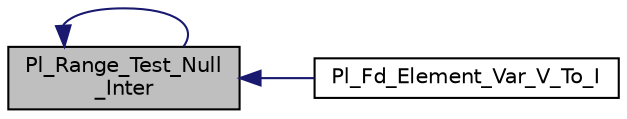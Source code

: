 digraph "Pl_Range_Test_Null_Inter"
{
  edge [fontname="Helvetica",fontsize="10",labelfontname="Helvetica",labelfontsize="10"];
  node [fontname="Helvetica",fontsize="10",shape=record];
  rankdir="LR";
  Node1 [label="Pl_Range_Test_Null\l_Inter",height=0.2,width=0.4,color="black", fillcolor="grey75", style="filled", fontcolor="black"];
  Node1 -> Node2 [dir="back",color="midnightblue",fontsize="10",style="solid",fontname="Helvetica"];
  Node2 [label="Pl_Fd_Element_Var_V_To_I",height=0.2,width=0.4,color="black", fillcolor="white", style="filled",URL="$fd__symbolic__c_8c.html#a62869f3e88bb4521ab5ce34559d86c20"];
  Node1 -> Node1 [dir="back",color="midnightblue",fontsize="10",style="solid",fontname="Helvetica"];
}
